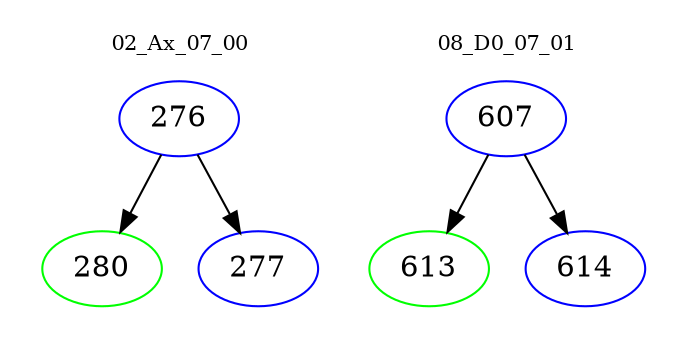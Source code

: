 digraph{
subgraph cluster_0 {
color = white
label = "02_Ax_07_00";
fontsize=10;
T0_276 [label="276", color="blue"]
T0_276 -> T0_280 [color="black"]
T0_280 [label="280", color="green"]
T0_276 -> T0_277 [color="black"]
T0_277 [label="277", color="blue"]
}
subgraph cluster_1 {
color = white
label = "08_D0_07_01";
fontsize=10;
T1_607 [label="607", color="blue"]
T1_607 -> T1_613 [color="black"]
T1_613 [label="613", color="green"]
T1_607 -> T1_614 [color="black"]
T1_614 [label="614", color="blue"]
}
}

